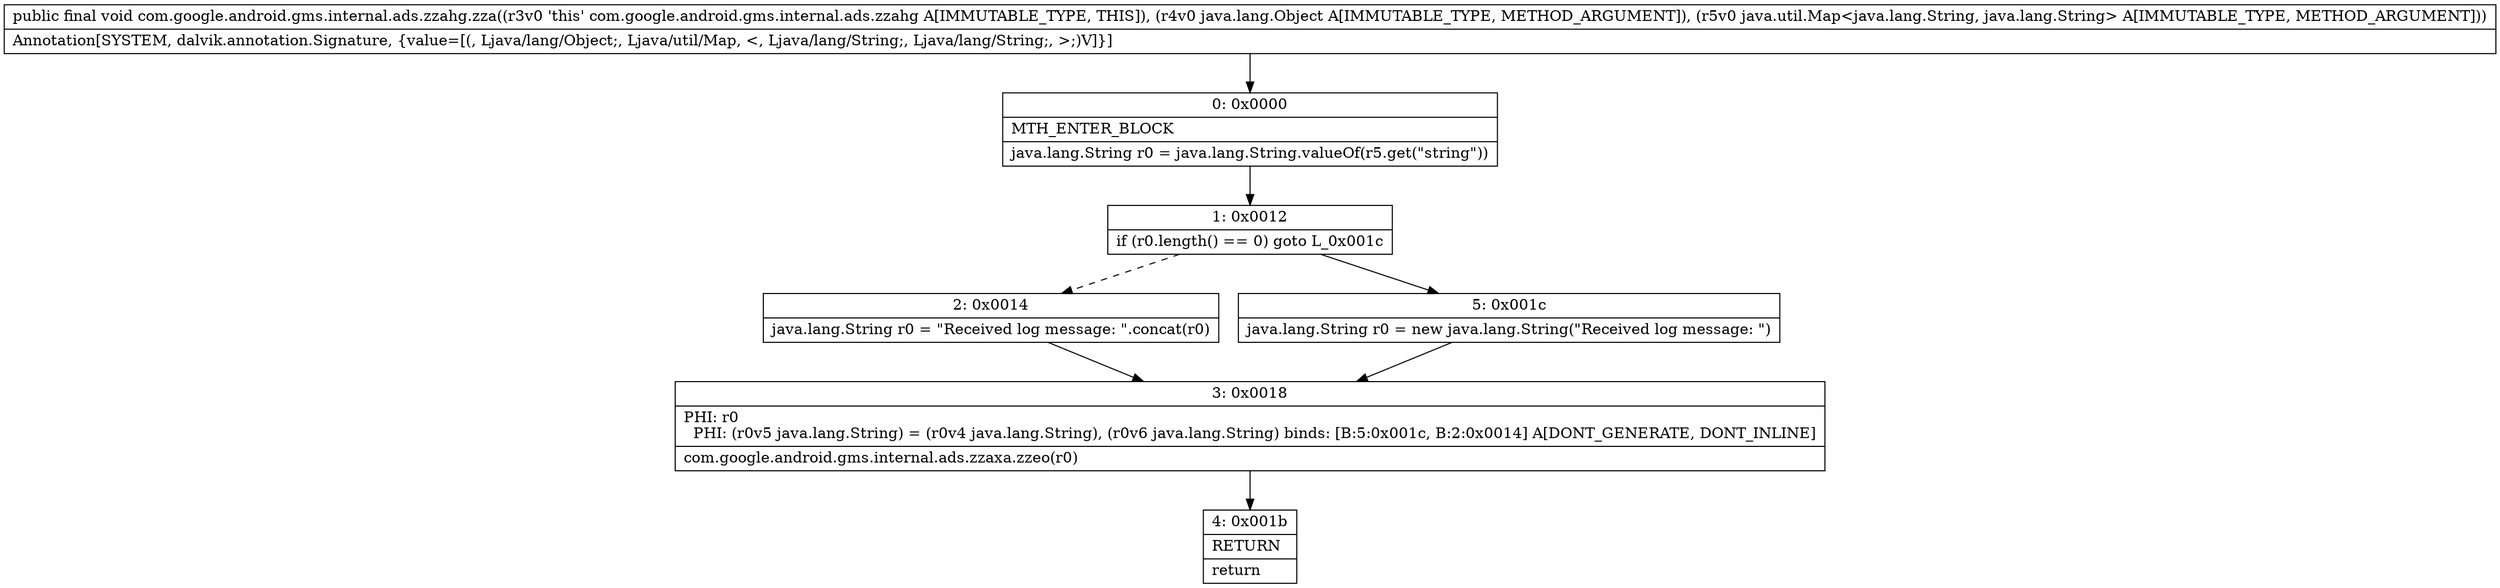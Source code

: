 digraph "CFG forcom.google.android.gms.internal.ads.zzahg.zza(Ljava\/lang\/Object;Ljava\/util\/Map;)V" {
Node_0 [shape=record,label="{0\:\ 0x0000|MTH_ENTER_BLOCK\l|java.lang.String r0 = java.lang.String.valueOf(r5.get(\"string\"))\l}"];
Node_1 [shape=record,label="{1\:\ 0x0012|if (r0.length() == 0) goto L_0x001c\l}"];
Node_2 [shape=record,label="{2\:\ 0x0014|java.lang.String r0 = \"Received log message: \".concat(r0)\l}"];
Node_3 [shape=record,label="{3\:\ 0x0018|PHI: r0 \l  PHI: (r0v5 java.lang.String) = (r0v4 java.lang.String), (r0v6 java.lang.String) binds: [B:5:0x001c, B:2:0x0014] A[DONT_GENERATE, DONT_INLINE]\l|com.google.android.gms.internal.ads.zzaxa.zzeo(r0)\l}"];
Node_4 [shape=record,label="{4\:\ 0x001b|RETURN\l|return\l}"];
Node_5 [shape=record,label="{5\:\ 0x001c|java.lang.String r0 = new java.lang.String(\"Received log message: \")\l}"];
MethodNode[shape=record,label="{public final void com.google.android.gms.internal.ads.zzahg.zza((r3v0 'this' com.google.android.gms.internal.ads.zzahg A[IMMUTABLE_TYPE, THIS]), (r4v0 java.lang.Object A[IMMUTABLE_TYPE, METHOD_ARGUMENT]), (r5v0 java.util.Map\<java.lang.String, java.lang.String\> A[IMMUTABLE_TYPE, METHOD_ARGUMENT]))  | Annotation[SYSTEM, dalvik.annotation.Signature, \{value=[(, Ljava\/lang\/Object;, Ljava\/util\/Map, \<, Ljava\/lang\/String;, Ljava\/lang\/String;, \>;)V]\}]\l}"];
MethodNode -> Node_0;
Node_0 -> Node_1;
Node_1 -> Node_2[style=dashed];
Node_1 -> Node_5;
Node_2 -> Node_3;
Node_3 -> Node_4;
Node_5 -> Node_3;
}

